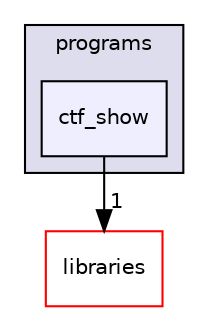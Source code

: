 digraph "xmipp/legacy/applications/programs/ctf_show" {
  compound=true
  node [ fontsize="10", fontname="Helvetica"];
  edge [ labelfontsize="10", labelfontname="Helvetica"];
  subgraph clusterdir_a205c211814f26c7bbd02dbfc70fcda8 {
    graph [ bgcolor="#ddddee", pencolor="black", label="programs" fontname="Helvetica", fontsize="10", URL="dir_a205c211814f26c7bbd02dbfc70fcda8.html"]
  dir_bd931758e222760ab9de668f54b463b7 [shape=box, label="ctf_show", style="filled", fillcolor="#eeeeff", pencolor="black", URL="dir_bd931758e222760ab9de668f54b463b7.html"];
  }
  dir_ec5db26cfb72886407809adaaec84b8a [shape=box label="libraries" fillcolor="white" style="filled" color="red" URL="dir_ec5db26cfb72886407809adaaec84b8a.html"];
  dir_bd931758e222760ab9de668f54b463b7->dir_ec5db26cfb72886407809adaaec84b8a [headlabel="1", labeldistance=1.5 headhref="dir_000278_000325.html"];
}
